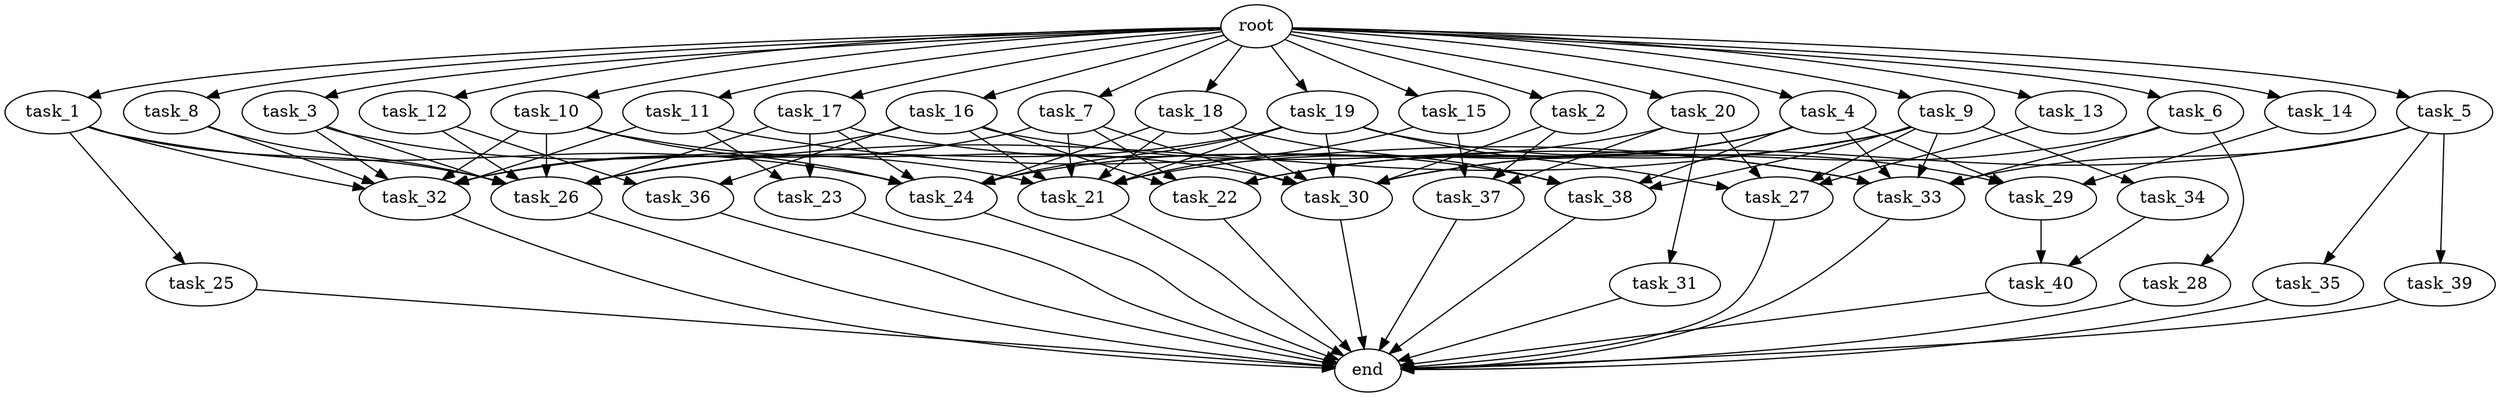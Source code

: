 digraph G {
  root [size="0.000000e+00"];
  task_1 [size="8.707281e+10"];
  task_2 [size="7.311161e+10"];
  task_3 [size="5.640666e+10"];
  task_4 [size="2.178054e+10"];
  task_5 [size="1.182970e+10"];
  task_6 [size="2.042048e+10"];
  task_7 [size="8.115462e+10"];
  task_8 [size="4.957566e+10"];
  task_9 [size="1.523905e+10"];
  task_10 [size="6.356042e+10"];
  task_11 [size="5.436097e+10"];
  task_12 [size="1.324820e+10"];
  task_13 [size="5.914776e+10"];
  task_14 [size="5.401922e+10"];
  task_15 [size="6.444629e+10"];
  task_16 [size="8.328400e+10"];
  task_17 [size="3.838061e+10"];
  task_18 [size="1.598529e+10"];
  task_19 [size="7.859257e+10"];
  task_20 [size="9.398277e+10"];
  task_21 [size="1.355188e+10"];
  task_22 [size="9.085999e+10"];
  task_23 [size="3.295736e+10"];
  task_24 [size="9.696240e+10"];
  task_25 [size="6.489996e+10"];
  task_26 [size="5.570564e+09"];
  task_27 [size="1.827332e+10"];
  task_28 [size="3.368999e+10"];
  task_29 [size="2.322043e+10"];
  task_30 [size="5.702707e+10"];
  task_31 [size="4.845308e+10"];
  task_32 [size="4.266835e+10"];
  task_33 [size="6.086703e+10"];
  task_34 [size="8.004196e+10"];
  task_35 [size="6.224230e+10"];
  task_36 [size="2.610927e+10"];
  task_37 [size="9.057535e+10"];
  task_38 [size="4.007387e+10"];
  task_39 [size="9.153822e+10"];
  task_40 [size="5.684282e+10"];
  end [size="0.000000e+00"];

  root -> task_1 [size="1.000000e-12"];
  root -> task_2 [size="1.000000e-12"];
  root -> task_3 [size="1.000000e-12"];
  root -> task_4 [size="1.000000e-12"];
  root -> task_5 [size="1.000000e-12"];
  root -> task_6 [size="1.000000e-12"];
  root -> task_7 [size="1.000000e-12"];
  root -> task_8 [size="1.000000e-12"];
  root -> task_9 [size="1.000000e-12"];
  root -> task_10 [size="1.000000e-12"];
  root -> task_11 [size="1.000000e-12"];
  root -> task_12 [size="1.000000e-12"];
  root -> task_13 [size="1.000000e-12"];
  root -> task_14 [size="1.000000e-12"];
  root -> task_15 [size="1.000000e-12"];
  root -> task_16 [size="1.000000e-12"];
  root -> task_17 [size="1.000000e-12"];
  root -> task_18 [size="1.000000e-12"];
  root -> task_19 [size="1.000000e-12"];
  root -> task_20 [size="1.000000e-12"];
  task_1 -> task_24 [size="1.616040e+08"];
  task_1 -> task_25 [size="6.489996e+08"];
  task_1 -> task_26 [size="6.963205e+06"];
  task_1 -> task_32 [size="6.095478e+07"];
  task_2 -> task_30 [size="8.146724e+07"];
  task_2 -> task_37 [size="3.019178e+08"];
  task_3 -> task_21 [size="1.935983e+07"];
  task_3 -> task_26 [size="6.963205e+06"];
  task_3 -> task_32 [size="6.095478e+07"];
  task_4 -> task_21 [size="1.935983e+07"];
  task_4 -> task_22 [size="2.271500e+08"];
  task_4 -> task_29 [size="7.740143e+07"];
  task_4 -> task_33 [size="1.014451e+08"];
  task_4 -> task_38 [size="1.001847e+08"];
  task_5 -> task_30 [size="8.146724e+07"];
  task_5 -> task_33 [size="1.014451e+08"];
  task_5 -> task_35 [size="6.224230e+08"];
  task_5 -> task_39 [size="9.153822e+08"];
  task_6 -> task_28 [size="3.368999e+08"];
  task_6 -> task_30 [size="8.146724e+07"];
  task_6 -> task_33 [size="1.014451e+08"];
  task_7 -> task_21 [size="1.935983e+07"];
  task_7 -> task_22 [size="2.271500e+08"];
  task_7 -> task_30 [size="8.146724e+07"];
  task_7 -> task_32 [size="6.095478e+07"];
  task_8 -> task_26 [size="6.963205e+06"];
  task_8 -> task_32 [size="6.095478e+07"];
  task_9 -> task_22 [size="2.271500e+08"];
  task_9 -> task_26 [size="6.963205e+06"];
  task_9 -> task_27 [size="4.568330e+07"];
  task_9 -> task_33 [size="1.014451e+08"];
  task_9 -> task_34 [size="8.004196e+08"];
  task_9 -> task_38 [size="1.001847e+08"];
  task_10 -> task_24 [size="1.616040e+08"];
  task_10 -> task_26 [size="6.963205e+06"];
  task_10 -> task_30 [size="8.146724e+07"];
  task_10 -> task_32 [size="6.095478e+07"];
  task_11 -> task_23 [size="1.647868e+08"];
  task_11 -> task_32 [size="6.095478e+07"];
  task_11 -> task_33 [size="1.014451e+08"];
  task_12 -> task_26 [size="6.963205e+06"];
  task_12 -> task_36 [size="1.305463e+08"];
  task_13 -> task_27 [size="4.568330e+07"];
  task_14 -> task_29 [size="7.740143e+07"];
  task_15 -> task_21 [size="1.935983e+07"];
  task_15 -> task_37 [size="3.019178e+08"];
  task_16 -> task_21 [size="1.935983e+07"];
  task_16 -> task_22 [size="2.271500e+08"];
  task_16 -> task_32 [size="6.095478e+07"];
  task_16 -> task_33 [size="1.014451e+08"];
  task_16 -> task_36 [size="1.305463e+08"];
  task_17 -> task_23 [size="1.647868e+08"];
  task_17 -> task_24 [size="1.616040e+08"];
  task_17 -> task_26 [size="6.963205e+06"];
  task_17 -> task_38 [size="1.001847e+08"];
  task_18 -> task_21 [size="1.935983e+07"];
  task_18 -> task_24 [size="1.616040e+08"];
  task_18 -> task_30 [size="8.146724e+07"];
  task_18 -> task_38 [size="1.001847e+08"];
  task_19 -> task_21 [size="1.935983e+07"];
  task_19 -> task_24 [size="1.616040e+08"];
  task_19 -> task_26 [size="6.963205e+06"];
  task_19 -> task_27 [size="4.568330e+07"];
  task_19 -> task_29 [size="7.740143e+07"];
  task_19 -> task_30 [size="8.146724e+07"];
  task_20 -> task_24 [size="1.616040e+08"];
  task_20 -> task_27 [size="4.568330e+07"];
  task_20 -> task_31 [size="4.845308e+08"];
  task_20 -> task_37 [size="3.019178e+08"];
  task_21 -> end [size="1.000000e-12"];
  task_22 -> end [size="1.000000e-12"];
  task_23 -> end [size="1.000000e-12"];
  task_24 -> end [size="1.000000e-12"];
  task_25 -> end [size="1.000000e-12"];
  task_26 -> end [size="1.000000e-12"];
  task_27 -> end [size="1.000000e-12"];
  task_28 -> end [size="1.000000e-12"];
  task_29 -> task_40 [size="2.842141e+08"];
  task_30 -> end [size="1.000000e-12"];
  task_31 -> end [size="1.000000e-12"];
  task_32 -> end [size="1.000000e-12"];
  task_33 -> end [size="1.000000e-12"];
  task_34 -> task_40 [size="2.842141e+08"];
  task_35 -> end [size="1.000000e-12"];
  task_36 -> end [size="1.000000e-12"];
  task_37 -> end [size="1.000000e-12"];
  task_38 -> end [size="1.000000e-12"];
  task_39 -> end [size="1.000000e-12"];
  task_40 -> end [size="1.000000e-12"];
}
